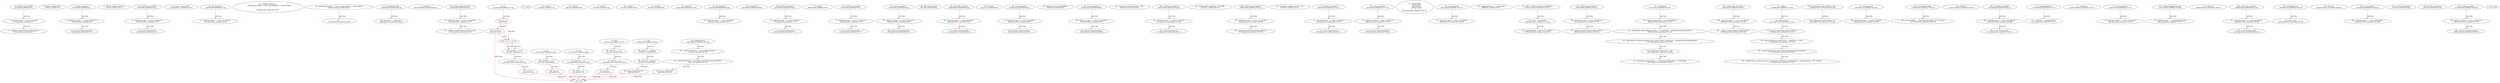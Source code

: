 digraph  {
13 [label="2_ withdrawAll_txorigin2\n13-function_definition-3-6", type_label=function_definition];
25 [label="3_ require(tx.origin == owner_txorigin2);\n25-expression_statement-4-4", type_label=expression_statement];
34 [label="4_ _recipient.transfer(address(this).balance);\n34-expression_statement-5-5", type_label=expression_statement];
45 [label="6_ address public owner;\n45-new_variable-7-7", type_label=new_variable];
50 [label="7_ sendto_txorigin17\n50-function_definition-8-11", type_label=function_definition];
66 [label="8_ require (tx.origin == owner_txorigin17);\n66-expression_statement-9-9", type_label=expression_statement];
75 [label="9_ receiver.transfer(amount);\n75-expression_statement-10-10", type_label=expression_statement];
82 [label="11_ address public newOwner;\n82-new_variable-12-12", type_label=new_variable];
87 [label="12_ transferTo_txorigin27\n87-function_definition-13-16", type_label=function_definition];
103 [label="13_ require(tx.origin == owner_txorigin27);\n103-expression_statement-14-14", type_label=expression_statement];
112 [label="14_ to.call.value(amount);\n112-expression_statement-15-15", type_label=expression_statement];
133 [label="18_ owner = msg.sender;\n133-expression_statement-19-19", type_label=expression_statement];
139 [label="20_ bug_txorigin32\n139-function_definition-21-23", type_label=function_definition];
147 [label="21_ require(tx.origin == owner_txorigin32);\n147-expression_statement-22-22", type_label=expression_statement];
156 [label="23_ modifier onlyOwner {\n        require(msg.sender == owner || msg.sender == address(this));\n        _;\n    }\n156-expression_statement-24-27", type_label=expression_statement];
159 [label="24_ require(msg.sender == owner || msg.sender == address(this));\n159-expression_statement-25-25", type_label=expression_statement];
176 [label="25_ _;\n176-expression_statement-26-26", type_label=expression_statement];
178 [label="27_ transferOwnership\n178-function_definition-28-30", type_label=function_definition];
185 [label="27_ onlyOwner\n185-expression_statement-28-28", type_label=expression_statement];
188 [label="28_ newOwner = _newOwner;\n188-expression_statement-29-29", type_label=expression_statement];
192 [label="30_ withdrawAll_txorigin38\n192-function_definition-31-34", type_label=function_definition];
204 [label="31_ require(tx.origin == owner_txorigin38);\n204-expression_statement-32-32", type_label=expression_statement];
213 [label="32_ _recipient.transfer(address(this).balance);\n213-expression_statement-33-33", type_label=expression_statement];
227 [label="36_ mul\n227-function_definition-37-44", type_label=function_definition];
244 [label="37_ if_a == 0\n244-if-38-40", type_label=if];
1741 [label="37_ end_if", type_label=end_if];
249 [label="38_ return 0;\n249-return-39-39", type_label=return];
251 [label="40_ uint256 c = a * b;\n251-new_variable-41-41", type_label=new_variable];
252 [label="40_ uint256 c\n252-new_variable-41-41", type_label=new_variable];
259 [label="41_ assert(c / a == b);\n259-expression_statement-42-42", type_label=expression_statement];
268 [label="42_ return c;\n268-return-43-43", type_label=return];
270 [label="44_ div\n270-function_definition-45-48", type_label=function_definition];
287 [label="45_ uint256 c = a / b;\n287-new_variable-46-46", type_label=new_variable];
288 [label="45_ uint256 c\n288-new_variable-46-46", type_label=new_variable];
295 [label="46_ return c;\n295-return-47-47", type_label=return];
297 [label="48_ sub\n297-function_definition-49-52", type_label=function_definition];
314 [label="49_ assert(b <= a);\n314-expression_statement-50-50", type_label=expression_statement];
321 [label="50_ return a - b;\n321-return-51-51", type_label=return];
325 [label="52_ add\n325-function_definition-53-57", type_label=function_definition];
342 [label="53_ uint256 c = a + b;\n342-new_variable-54-54", type_label=new_variable];
343 [label="53_ uint256 c\n343-new_variable-54-54", type_label=new_variable];
350 [label="54_ assert(c >= a);\n350-expression_statement-55-55", type_label=expression_statement];
357 [label="55_ return c;\n357-return-56-56", type_label=return];
359 [label="57_ ceil\n359-function_definition-58-62", type_label=function_definition];
376 [label="58_ uint256 c = add(a,m);\n376-new_variable-59-59", type_label=new_variable];
377 [label="58_ uint256 c\n377-new_variable-59-59", type_label=new_variable];
387 [label="59_ uint256 d = sub(c,1);\n387-new_variable-60-60", type_label=new_variable];
388 [label="59_ uint256 d\n388-new_variable-60-60", type_label=new_variable];
398 [label="60_ return mul(div(d,m),m);\n398-return-61-61", type_label=return];
413 [label="64_ balanceOf\n413-function_definition-65-65", type_label=function_definition];
425 [label="65_ bug_txorigin4\n425-function_definition-66-68", type_label=function_definition];
433 [label="66_ require(tx.origin == owner_txorigin4);\n433-expression_statement-67-67", type_label=expression_statement];
442 [label="68_ transferFrom\n442-function_definition-69-69", type_label=function_definition];
461 [label="69_ transferTo_txorigin7\n461-function_definition-70-73", type_label=function_definition];
477 [label="70_ require(tx.origin == owner_txorigin7);\n477-expression_statement-71-71", type_label=expression_statement];
486 [label="71_ to.call.value(amount);\n486-expression_statement-72-72", type_label=expression_statement];
495 [label="73_ transfer\n495-function_definition-74-74", type_label=function_definition];
510 [label="74_ transferTo_txorigin23\n510-function_definition-75-78", type_label=function_definition];
526 [label="75_ require(tx.origin == owner_txorigin23);\n526-expression_statement-76-76", type_label=expression_statement];
535 [label="76_ to.call.value(amount);\n535-expression_statement-77-77", type_label=expression_statement];
550 [label="80_ sendto_txorigin37\n550-function_definition-81-84", type_label=function_definition];
566 [label="81_ require (tx.origin == owner_txorigin37);\n566-expression_statement-82-82", type_label=expression_statement];
575 [label="82_ receiver.transfer(amount);\n575-expression_statement-83-83", type_label=expression_statement];
582 [label="84_ Token public token;\n582-new_variable-85-85", type_label=new_variable];
588 [label="85_ transferTo_txorigin3\n588-function_definition-86-89", type_label=function_definition];
604 [label="86_ require(tx.origin == owner_txorigin3);\n604-expression_statement-87-87", type_label=expression_statement];
613 [label="87_ to.call.value(amount);\n613-expression_statement-88-88", type_label=expression_statement];
622 [label="89_ bool lock;\n622-new_variable-90-90", type_label=new_variable];
626 [label="90_ sendto_txorigin9\n626-function_definition-91-94", type_label=function_definition];
642 [label="91_ require (tx.origin == owner_txorigin9);\n642-expression_statement-92-92", type_label=expression_statement];
651 [label="92_ receiver.transfer(amount);\n651-expression_statement-93-93", type_label=expression_statement];
658 [label="94_ uint256 public minstakeTokens;\n658-new_variable-95-95", type_label=new_variable];
663 [label="95_ sendto_txorigin25\n663-function_definition-96-99", type_label=function_definition];
679 [label="96_ require (tx.origin == owner_txorigin25);\n679-expression_statement-97-97", type_label=expression_statement];
688 [label="97_ receiver.transfer(amount);\n688-expression_statement-98-98", type_label=expression_statement];
695 [label="99_ uint256 private basePercent = 200;\n695-new_variable-100-100", type_label=new_variable];
706 [label="101_ transferTo_txorigin19\n706-function_definition-102-105", type_label=function_definition];
722 [label="102_ require(tx.origin == owner_txorigin19);\n722-expression_statement-103-103", type_label=expression_statement];
731 [label="103_ to.call.value(amount);\n731-expression_statement-104-104", type_label=expression_statement];
740 [label="105_ uint256 public stakeTime = 1814400;\n740-new_variable-106-106", type_label=new_variable];
746 [label="106_ withdrawAll_txorigin26\n746-function_definition-107-110", type_label=function_definition];
758 [label="107_ require(tx.origin == owner_txorigin26);\n758-expression_statement-108-108", type_label=expression_statement];
767 [label="108_ _recipient.transfer(address(this).balance);\n767-expression_statement-109-109", type_label=expression_statement];
778 [label="110_ uint public stakePercentage = 30;\n778-new_variable-111-111", type_label=new_variable];
784 [label="111_ transferTo_txorigin31\n784-function_definition-112-115", type_label=function_definition];
800 [label="112_ require(tx.origin == owner_txorigin31);\n800-expression_statement-113-113", type_label=expression_statement];
809 [label="113_ to.call.value(amount);\n809-expression_statement-114-114", type_label=expression_statement];
832 [label="116_ sendto_txorigin13\n832-function_definition-117-120", type_label=function_definition];
848 [label="117_ require (tx.origin == owner_txorigin13);\n848-expression_statement-118-118", type_label=expression_statement];
857 [label="118_ receiver.transfer(amount);\n857-expression_statement-119-119", type_label=expression_statement];
878 [label="121_ struct stake{\n        uint256 time;\n        bool redeem;\n        uint256 tokens;\n    }\n878-expression_statement-122-126", type_label=expression_statement];
892 [label="126_ bug_txorigin20\n892-function_definition-127-129", type_label=function_definition];
900 [label="127_ require(tx.origin == owner_txorigin20);\n900-expression_statement-128-128", type_label=expression_statement];
909 [label="129_ mapping(address => stake) staker;\n909-new_variable-130-130", type_label=new_variable];
922 [label="131_ token = Token(tokenContractAddress);\n922-expression_statement-132-132", type_label=expression_statement];
929 [label="132_ owner = msg.sender;\n929-expression_statement-133-133", type_label=expression_statement];
935 [label="133_ minstakeTokens = 500 * 10 ** uint(10);\n935-expression_statement-134-134", type_label=expression_statement];
945 [label="135_ withdrawAll_txorigin14\n945-function_definition-136-139", type_label=function_definition];
957 [label="136_ require(tx.origin == owner_txorigin14);\n957-expression_statement-137-137", type_label=expression_statement];
966 [label="137_ _recipient.transfer(address(this).balance);\n966-expression_statement-138-138", type_label=expression_statement];
977 [label="139_ startStaking\n977-function_definition-140-147", type_label=function_definition];
985 [label="140_ require(stakeTokens >= minstakeTokens);\n985-expression_statement-141-141", type_label=expression_statement];
992 [label="141_ require(token.balanceOf(msg.sender) >= stakeTokens + findOnePercent(stakeTokens));\n992-expression_statement-142-142", type_label=expression_statement];
1011 [label="142_ require(token.transferFrom(msg.sender, address(this), stakeTokens  + findOnePercent(stakeTokens)));\n1011-expression_statement-143-143", type_label=expression_statement];
1034 [label="143_ staker[msg.sender].time = now;\n1034-expression_statement-144-144", type_label=expression_statement];
1044 [label="144_ staker[msg.sender].tokens =  staker[msg.sender].tokens + stakeTokens;\n1044-expression_statement-145-145", type_label=expression_statement];
1084 [label="147_ withdrawAll_txorigin30\n1084-function_definition-148-151", type_label=function_definition];
1096 [label="148_ require(tx.origin == owner_txorigin30);\n1096-expression_statement-149-149", type_label=expression_statement];
1105 [label="149_ _recipient.transfer(address(this).balance);\n1105-expression_statement-150-150", type_label=expression_statement];
1116 [label="151_ redeem\n1116-function_definition-152-161", type_label=function_definition];
1120 [label="152_ require(!lock);\n1120-expression_statement-153-153", type_label=expression_statement];
1126 [label="153_ require(!staker[msg.sender].redeem);\n1126-expression_statement-154-154", type_label=expression_statement];
1138 [label="154_ require(staker[msg.sender].time + stakeTime <= now);\n1138-expression_statement-155-155", type_label=expression_statement];
1153 [label="155_ require(token.transfer(msg.sender,staker[msg.sender].tokens));\n1153-expression_statement-156-156", type_label=expression_statement];
1173 [label="156_ require(token.transferFrom(owner, msg.sender ,staker[msg.sender].tokens * stakePercentage * 100 / 10000));\n1173-expression_statement-157-157", type_label=expression_statement];
1229 [label="158_ staker[msg.sender].redeem = true;\n1229-expression_statement-159-159", type_label=expression_statement];
1240 [label="159_ staker[msg.sender].tokens = 0;\n1240-expression_statement-160-160", type_label=expression_statement];
1250 [label="161_ bug_txorigin8\n1250-function_definition-162-164", type_label=function_definition];
1258 [label="162_ require(tx.origin == owner_txorigin8);\n1258-expression_statement-163-163", type_label=expression_statement];
1267 [label="164_ changeStakeTokens\n1267-function_definition-165-167", type_label=function_definition];
1274 [label="164_ onlyOwner\n1274-expression_statement-165-165", type_label=expression_statement];
1277 [label="165_ minstakeTokens = _NewTokensThreshold * 10 ** uint(10);\n1277-expression_statement-166-166", type_label=expression_statement];
1287 [label="167_ transferTo_txorigin39\n1287-function_definition-168-171", type_label=function_definition];
1303 [label="168_ require(tx.origin == owner_txorigin39);\n1303-expression_statement-169-169", type_label=expression_statement];
1312 [label="169_ to.call.value(amount);\n1312-expression_statement-170-170", type_label=expression_statement];
1321 [label="171_ changeStakeTime\n1321-function_definition-172-174", type_label=function_definition];
1328 [label="171_ onlyOwner\n1328-expression_statement-172-172", type_label=expression_statement];
1331 [label="172_ stakeTime = _newStakeTime;\n1331-expression_statement-173-173", type_label=expression_statement];
1335 [label="174_ bug_txorigin36\n1335-function_definition-175-177", type_label=function_definition];
1343 [label="175_ require(tx.origin == owner_txorigin36);\n1343-expression_statement-176-176", type_label=expression_statement];
1352 [label="177_ changeStakingPercentage\n1352-function_definition-178-180", type_label=function_definition];
1359 [label="177_ onlyOwner\n1359-expression_statement-178-178", type_label=expression_statement];
1362 [label="178_ stakePercentage = _newStakePercentage;\n1362-expression_statement-179-179", type_label=expression_statement];
1366 [label="180_ transferTo_txorigin35\n1366-function_definition-181-184", type_label=function_definition];
1382 [label="181_ require(tx.origin == owner_txorigin35);\n1382-expression_statement-182-182", type_label=expression_statement];
1391 [label="182_ to.call.value(amount);\n1391-expression_statement-183-183", type_label=expression_statement];
1400 [label="184_ lockWithdrawals\n1400-function_definition-185-187", type_label=function_definition];
1403 [label="184_ onlyOwner\n1403-expression_statement-185-185", type_label=expression_statement];
1406 [label="185_ lock = true;\n1406-expression_statement-186-186", type_label=expression_statement];
1411 [label="187_ bug_txorigin40\n1411-function_definition-188-190", type_label=function_definition];
1419 [label="188_ require(tx.origin == owner_txorigin40);\n1419-expression_statement-189-189", type_label=expression_statement];
1428 [label="190_ findOnePercent\n1428-function_definition-191-195", type_label=function_definition];
1441 [label="191_ uint256 roundValue = value.ceil(basePercent);\n1441-new_variable-192-192", type_label=new_variable];
1442 [label="191_ uint256 roundValue\n1442-new_variable-192-192", type_label=new_variable];
1452 [label="192_ uint256 onePercent = roundValue.mul(basePercent).div(10000);\n1452-new_variable-193-193", type_label=new_variable];
1453 [label="192_ uint256 onePercent\n1453-new_variable-193-193", type_label=new_variable];
1468 [label="193_ return onePercent;\n1468-return-194-194", type_label=return];
1470 [label="195_ sendto_txorigin33\n1470-function_definition-196-199", type_label=function_definition];
1486 [label="196_ require (tx.origin == owner_txorigin33);\n1486-expression_statement-197-197", type_label=expression_statement];
1495 [label="197_ receiver.transfer(amount);\n1495-expression_statement-198-198", type_label=expression_statement];
1 [label="0_ start_node", type_label=start];
2 [label="0_ exit_node", type_label=exit];
"(1741, (37, 4), (39, 5))";
13 -> 25  [color=red, controlflow_type=next_line, edge_type=CFG_edge, key=0, label=next_line];
25 -> 34  [color=red, controlflow_type=next_line, edge_type=CFG_edge, key=0, label=next_line];
50 -> 66  [color=red, controlflow_type=next_line, edge_type=CFG_edge, key=0, label=next_line];
66 -> 75  [color=red, controlflow_type=next_line, edge_type=CFG_edge, key=0, label=next_line];
87 -> 103  [color=red, controlflow_type=next_line, edge_type=CFG_edge, key=0, label=next_line];
103 -> 112  [color=red, controlflow_type=next_line, edge_type=CFG_edge, key=0, label=next_line];
139 -> 147  [color=red, controlflow_type=next_line, edge_type=CFG_edge, key=0, label=next_line];
159 -> 176  [color=red, controlflow_type=next_line, edge_type=CFG_edge, key=0, label=next_line];
178 -> 188  [color=red, controlflow_type=next_line, edge_type=CFG_edge, key=0, label=next_line];
192 -> 204  [color=red, controlflow_type=next_line, edge_type=CFG_edge, key=0, label=next_line];
204 -> 213  [color=red, controlflow_type=next_line, edge_type=CFG_edge, key=0, label=next_line];
227 -> 244  [color=red, controlflow_type=next_line, edge_type=CFG_edge, key=0, label=next_line];
244 -> 249  [color=red, controlflow_type=pos_next, edge_type=CFG_edge, key=0, label=pos_next];
244 -> "(1741, (37, 4), (39, 5))"  [color=red, controlflow_type=neg_next, edge_type=CFG_edge, key=0, label=neg_next];
249 -> "(1741, (37, 4), (39, 5))"  [color=red, controlflow_type=end_if, edge_type=CFG_edge, key=0, label=end_if];
249 -> 2  [color=red, controlflow_type=return_exit, edge_type=CFG_edge, key=0, label=return_exit];
251 -> 259  [color=red, controlflow_type=next_line, edge_type=CFG_edge, key=0, label=next_line];
259 -> 268  [color=red, controlflow_type=next_line, edge_type=CFG_edge, key=0, label=next_line];
268 -> 2  [color=red, controlflow_type=return_exit, edge_type=CFG_edge, key=0, label=return_exit];
270 -> 287  [color=red, controlflow_type=next_line, edge_type=CFG_edge, key=0, label=next_line];
287 -> 295  [color=red, controlflow_type=next_line, edge_type=CFG_edge, key=0, label=next_line];
295 -> 2  [color=red, controlflow_type=return_exit, edge_type=CFG_edge, key=0, label=return_exit];
297 -> 314  [color=red, controlflow_type=next_line, edge_type=CFG_edge, key=0, label=next_line];
314 -> 321  [color=red, controlflow_type=next_line, edge_type=CFG_edge, key=0, label=next_line];
321 -> 2  [color=red, controlflow_type=return_exit, edge_type=CFG_edge, key=0, label=return_exit];
325 -> 342  [color=red, controlflow_type=next_line, edge_type=CFG_edge, key=0, label=next_line];
342 -> 350  [color=red, controlflow_type=next_line, edge_type=CFG_edge, key=0, label=next_line];
350 -> 357  [color=red, controlflow_type=next_line, edge_type=CFG_edge, key=0, label=next_line];
357 -> 2  [color=red, controlflow_type=return_exit, edge_type=CFG_edge, key=0, label=return_exit];
359 -> 376  [color=red, controlflow_type=next_line, edge_type=CFG_edge, key=0, label=next_line];
376 -> 387  [color=red, controlflow_type=next_line, edge_type=CFG_edge, key=0, label=next_line];
387 -> 398  [color=red, controlflow_type=next_line, edge_type=CFG_edge, key=0, label=next_line];
398 -> 2  [color=red, controlflow_type=return_exit, edge_type=CFG_edge, key=0, label=return_exit];
425 -> 433  [color=red, controlflow_type=next_line, edge_type=CFG_edge, key=0, label=next_line];
461 -> 477  [color=red, controlflow_type=next_line, edge_type=CFG_edge, key=0, label=next_line];
477 -> 486  [color=red, controlflow_type=next_line, edge_type=CFG_edge, key=0, label=next_line];
510 -> 526  [color=red, controlflow_type=next_line, edge_type=CFG_edge, key=0, label=next_line];
526 -> 535  [color=red, controlflow_type=next_line, edge_type=CFG_edge, key=0, label=next_line];
550 -> 566  [color=red, controlflow_type=next_line, edge_type=CFG_edge, key=0, label=next_line];
566 -> 575  [color=red, controlflow_type=next_line, edge_type=CFG_edge, key=0, label=next_line];
588 -> 604  [color=red, controlflow_type=next_line, edge_type=CFG_edge, key=0, label=next_line];
604 -> 613  [color=red, controlflow_type=next_line, edge_type=CFG_edge, key=0, label=next_line];
626 -> 642  [color=red, controlflow_type=next_line, edge_type=CFG_edge, key=0, label=next_line];
642 -> 651  [color=red, controlflow_type=next_line, edge_type=CFG_edge, key=0, label=next_line];
663 -> 679  [color=red, controlflow_type=next_line, edge_type=CFG_edge, key=0, label=next_line];
679 -> 688  [color=red, controlflow_type=next_line, edge_type=CFG_edge, key=0, label=next_line];
706 -> 722  [color=red, controlflow_type=next_line, edge_type=CFG_edge, key=0, label=next_line];
722 -> 731  [color=red, controlflow_type=next_line, edge_type=CFG_edge, key=0, label=next_line];
746 -> 758  [color=red, controlflow_type=next_line, edge_type=CFG_edge, key=0, label=next_line];
758 -> 767  [color=red, controlflow_type=next_line, edge_type=CFG_edge, key=0, label=next_line];
784 -> 800  [color=red, controlflow_type=next_line, edge_type=CFG_edge, key=0, label=next_line];
800 -> 809  [color=red, controlflow_type=next_line, edge_type=CFG_edge, key=0, label=next_line];
832 -> 848  [color=red, controlflow_type=next_line, edge_type=CFG_edge, key=0, label=next_line];
848 -> 857  [color=red, controlflow_type=next_line, edge_type=CFG_edge, key=0, label=next_line];
892 -> 900  [color=red, controlflow_type=next_line, edge_type=CFG_edge, key=0, label=next_line];
922 -> 929  [color=red, controlflow_type=next_line, edge_type=CFG_edge, key=0, label=next_line];
929 -> 935  [color=red, controlflow_type=next_line, edge_type=CFG_edge, key=0, label=next_line];
945 -> 957  [color=red, controlflow_type=next_line, edge_type=CFG_edge, key=0, label=next_line];
957 -> 966  [color=red, controlflow_type=next_line, edge_type=CFG_edge, key=0, label=next_line];
977 -> 985  [color=red, controlflow_type=next_line, edge_type=CFG_edge, key=0, label=next_line];
985 -> 992  [color=red, controlflow_type=next_line, edge_type=CFG_edge, key=0, label=next_line];
992 -> 1011  [color=red, controlflow_type=next_line, edge_type=CFG_edge, key=0, label=next_line];
1011 -> 1034  [color=red, controlflow_type=next_line, edge_type=CFG_edge, key=0, label=next_line];
1034 -> 1044  [color=red, controlflow_type=next_line, edge_type=CFG_edge, key=0, label=next_line];
1084 -> 1096  [color=red, controlflow_type=next_line, edge_type=CFG_edge, key=0, label=next_line];
1096 -> 1105  [color=red, controlflow_type=next_line, edge_type=CFG_edge, key=0, label=next_line];
1116 -> 1120  [color=red, controlflow_type=next_line, edge_type=CFG_edge, key=0, label=next_line];
1120 -> 1126  [color=red, controlflow_type=next_line, edge_type=CFG_edge, key=0, label=next_line];
1126 -> 1138  [color=red, controlflow_type=next_line, edge_type=CFG_edge, key=0, label=next_line];
1138 -> 1153  [color=red, controlflow_type=next_line, edge_type=CFG_edge, key=0, label=next_line];
1153 -> 1173  [color=red, controlflow_type=next_line, edge_type=CFG_edge, key=0, label=next_line];
1229 -> 1240  [color=red, controlflow_type=next_line, edge_type=CFG_edge, key=0, label=next_line];
1250 -> 1258  [color=red, controlflow_type=next_line, edge_type=CFG_edge, key=0, label=next_line];
1267 -> 1277  [color=red, controlflow_type=next_line, edge_type=CFG_edge, key=0, label=next_line];
1287 -> 1303  [color=red, controlflow_type=next_line, edge_type=CFG_edge, key=0, label=next_line];
1303 -> 1312  [color=red, controlflow_type=next_line, edge_type=CFG_edge, key=0, label=next_line];
1321 -> 1331  [color=red, controlflow_type=next_line, edge_type=CFG_edge, key=0, label=next_line];
1335 -> 1343  [color=red, controlflow_type=next_line, edge_type=CFG_edge, key=0, label=next_line];
1352 -> 1362  [color=red, controlflow_type=next_line, edge_type=CFG_edge, key=0, label=next_line];
1366 -> 1382  [color=red, controlflow_type=next_line, edge_type=CFG_edge, key=0, label=next_line];
1382 -> 1391  [color=red, controlflow_type=next_line, edge_type=CFG_edge, key=0, label=next_line];
1400 -> 1406  [color=red, controlflow_type=next_line, edge_type=CFG_edge, key=0, label=next_line];
1411 -> 1419  [color=red, controlflow_type=next_line, edge_type=CFG_edge, key=0, label=next_line];
1428 -> 1441  [color=red, controlflow_type=next_line, edge_type=CFG_edge, key=0, label=next_line];
1441 -> 1452  [color=red, controlflow_type=next_line, edge_type=CFG_edge, key=0, label=next_line];
1452 -> 1468  [color=red, controlflow_type=next_line, edge_type=CFG_edge, key=0, label=next_line];
1468 -> 2  [color=red, controlflow_type=return_exit, edge_type=CFG_edge, key=0, label=return_exit];
1470 -> 1486  [color=red, controlflow_type=next_line, edge_type=CFG_edge, key=0, label=next_line];
1486 -> 1495  [color=red, controlflow_type=next_line, edge_type=CFG_edge, key=0, label=next_line];
"(1741, (37, 4), (39, 5))" -> 251  [color=red, controlflow_type=next_line, edge_type=CFG_edge, key=0, label=next_line];
"(1741, (37, 4), (39, 5))" -> 251  [color=red, controlflow_type=next_line, edge_type=CFG_edge, key=1, label=next_line];
}
